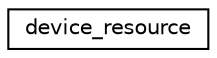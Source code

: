 digraph "Graphical Class Hierarchy"
{
 // LATEX_PDF_SIZE
  edge [fontname="Helvetica",fontsize="10",labelfontname="Helvetica",labelfontsize="10"];
  node [fontname="Helvetica",fontsize="10",shape=record];
  rankdir="LR";
  Node0 [label="device_resource",height=0.2,width=0.4,color="black", fillcolor="white", style="filled",URL="$structdevice__resource.html",tooltip=" "];
}
